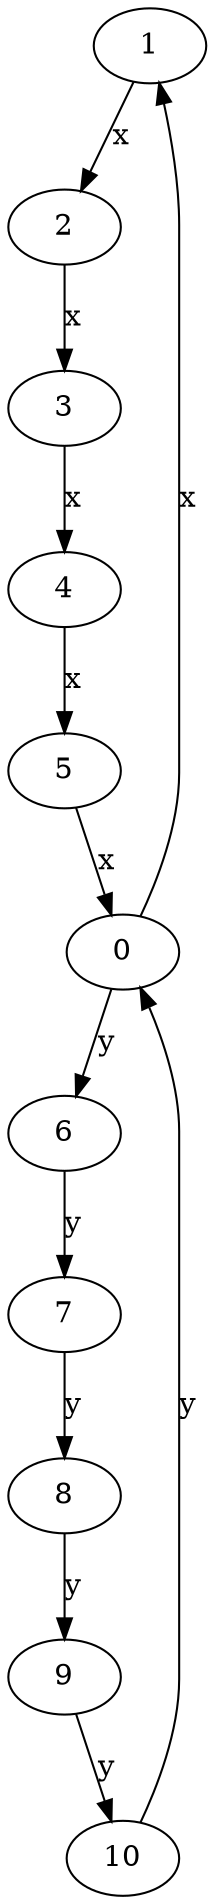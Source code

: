 digraph  {
1;
2;
3;
4;
5;
0;
6;
7;
8;
9;
10;
1 -> 2 [key=0, label=x];
2 -> 3 [key=0, label=x];
3 -> 4 [key=0, label=x];
4 -> 5 [key=0, label=x];
5 -> 0 [key=0, label=x];
0 -> 1 [key=0, label=x];
0 -> 6 [key=0, label=y];
6 -> 7 [key=0, label=y];
7 -> 8 [key=0, label=y];
8 -> 9 [key=0, label=y];
9 -> 10 [key=0, label=y];
10 -> 0 [key=0, label=y];
}
